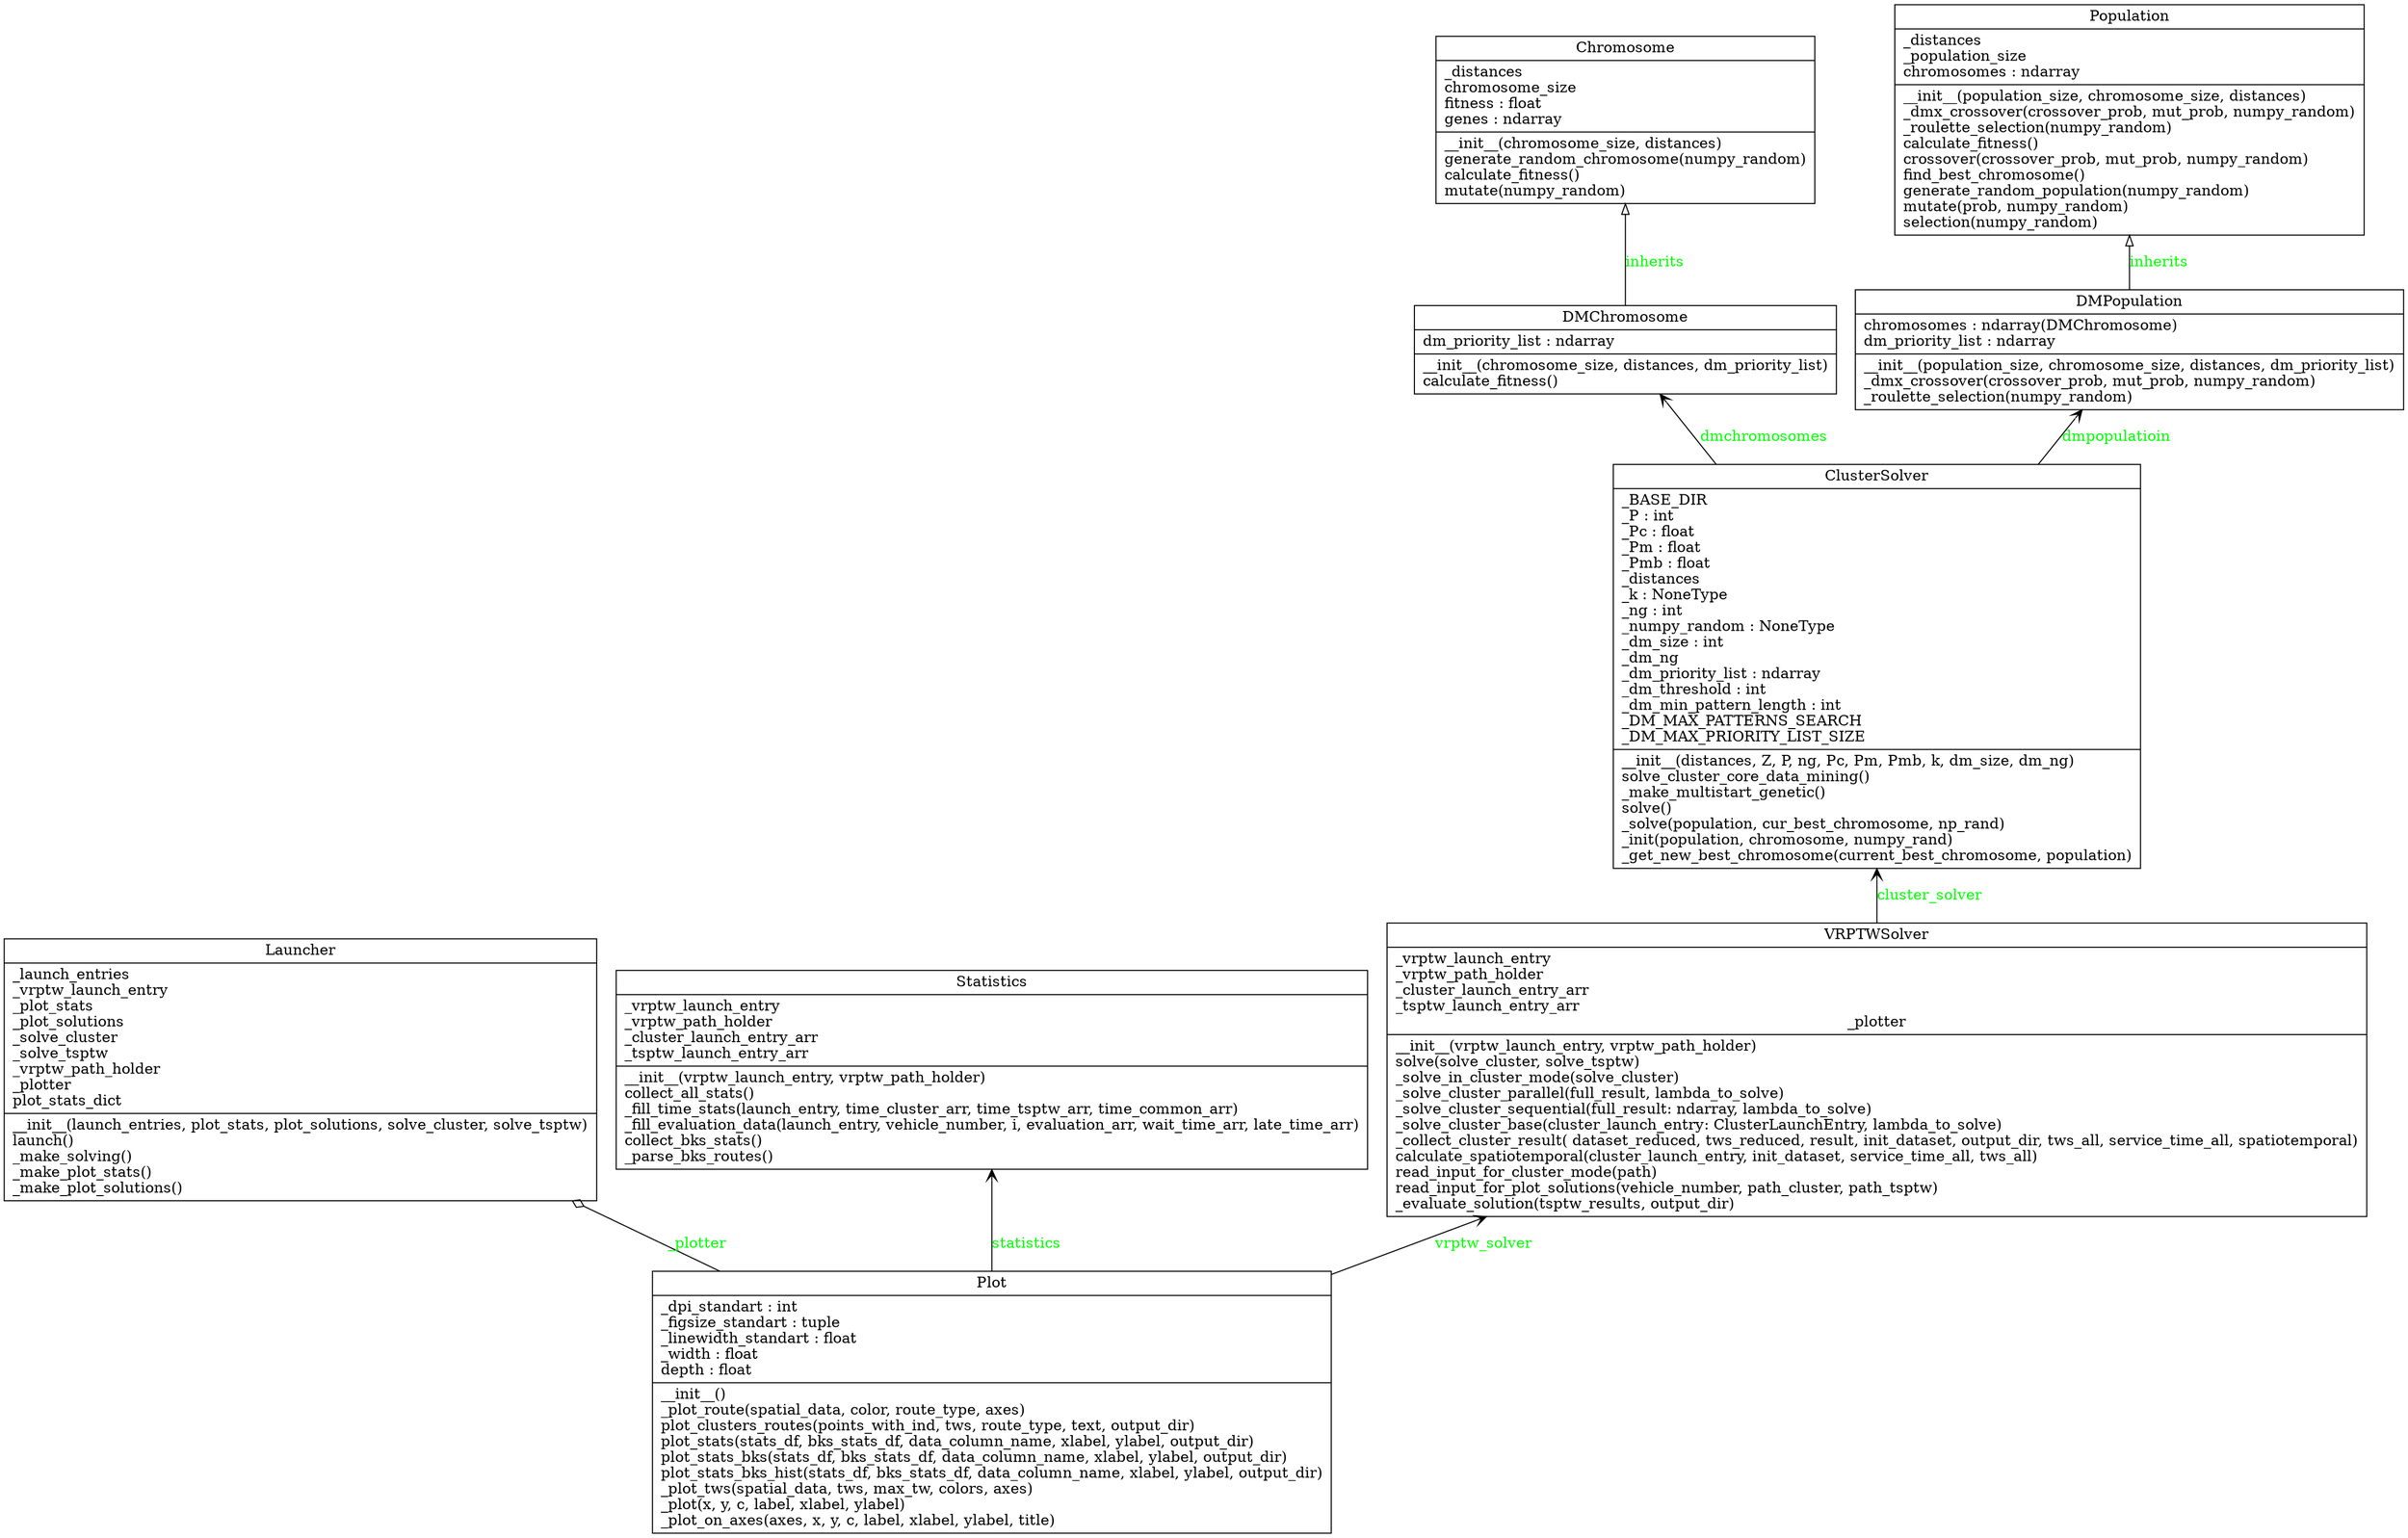 digraph "classes" {
    charset = "utf-8"
    rankdir = BT
    "0" [label = "{Chromosome|_distances\lchromosome_size\lfitness : float\lgenes : ndarray\l|__init__(chromosome_size, distances)\lgenerate_random_chromosome(numpy_random)\lcalculate_fitness()\lmutate(numpy_random)\l}", shape = "record"];
    "1" [label = "{DMChromosome|dm_priority_list : ndarray\l|__init__(chromosome_size, distances, dm_priority_list)\lcalculate_fitness()\l}", shape = "record"];
    "2" [label = "{Population|_distances\l_population_size\lchromosomes : ndarray\l|__init__(population_size, chromosome_size, distances)\l_dmx_crossover(crossover_prob, mut_prob, numpy_random)\l_roulette_selection(numpy_random)\lcalculate_fitness()\lcrossover(crossover_prob, mut_prob, numpy_random)\lfind_best_chromosome()\lgenerate_random_population(numpy_random)\lmutate(prob, numpy_random)\lselection(numpy_random)\l}", shape = "record"];
    "3" [label = "{DMPopulation|chromosomes : ndarray(DMChromosome)\ldm_priority_list : ndarray\l|__init__(population_size, chromosome_size, distances, dm_priority_list)\l_dmx_crossover(crossover_prob, mut_prob, numpy_random)\l_roulette_selection(numpy_random)\l}", shape = "record"];
    "4" [label = "{ClusterSolver|_BASE_DIR\l_P : int\l_Pc : float\l_Pm : float\l_Pmb : float\l_distances\l_k : NoneType\l_ng : int\l_numpy_random : NoneType\l_dm_size : int\l_dm_ng\l_dm_priority_list : ndarray\l_dm_threshold : int\l_dm_min_pattern_length : int\l_DM_MAX_PATTERNS_SEARCH\l_DM_MAX_PRIORITY_LIST_SIZE\l|__init__(distances, Z, P, ng, Pc, Pm, Pmb, k, dm_size, dm_ng)\lsolve_cluster_core_data_mining()\l_make_multistart_genetic()\lsolve()\l_solve(population, cur_best_chromosome, np_rand)\l_init(population, chromosome, numpy_rand)\l_get_new_best_chromosome(current_best_chromosome, population)\l}", shape = "record"];
    "5" [label = "{Launcher|_launch_entries\l_vrptw_launch_entry\l_plot_stats\l_plot_solutions\l_solve_cluster\l_solve_tsptw\l_vrptw_path_holder\l_plotter\lplot_stats_dict\l|__init__(launch_entries, plot_stats, plot_solutions, solve_cluster, solve_tsptw)\llaunch()\l_make_solving()\l_make_plot_stats()\l_make_plot_solutions()\l}", shape = "record"];
    "6" [label = "{Plot|_dpi_standart : int\l_figsize_standart : tuple\l_linewidth_standart : float\l_width : float\ldepth : float\l|__init__()\l_plot_route(spatial_data, color, route_type, axes)\lplot_clusters_routes(points_with_ind, tws, route_type, text, output_dir)\lplot_stats(stats_df, bks_stats_df, data_column_name, xlabel, ylabel, output_dir)\lplot_stats_bks(stats_df, bks_stats_df, data_column_name, xlabel, ylabel, output_dir)\lplot_stats_bks_hist(stats_df, bks_stats_df, data_column_name, xlabel, ylabel, output_dir)\l_plot_tws(spatial_data, tws, max_tw, colors, axes)\l_plot(x, y, c, label, xlabel, ylabel)\l_plot_on_axes(axes, x, y, c, label, xlabel, ylabel, title)\l}", shape = "record"];
    "7" [label = "{Statistics|_vrptw_launch_entry\l_vrptw_path_holder\l_cluster_launch_entry_arr\l_tsptw_launch_entry_arr\l|__init__(vrptw_launch_entry, vrptw_path_holder)\lcollect_all_stats()\l_fill_time_stats(launch_entry, time_cluster_arr, time_tsptw_arr, time_common_arr)\l_fill_evaluation_data(launch_entry, vehicle_number, i, evaluation_arr, wait_time_arr, late_time_arr)\lcollect_bks_stats()\l_parse_bks_routes()\l}", shape = "record"];
    "8" [label = "{VRPTWSolver|_vrptw_launch_entry\l_vrptw_path_holder\l_cluster_launch_entry_arr\l_tsptw_launch_entry_arr\l_plotter|__init__(vrptw_launch_entry, vrptw_path_holder)\lsolve(solve_cluster, solve_tsptw)\l_solve_in_cluster_mode(solve_cluster)\l_solve_cluster_parallel(full_result, lambda_to_solve)\l_solve_cluster_sequential(full_result: ndarray, lambda_to_solve)\l_solve_cluster_base(cluster_launch_entry: ClusterLaunchEntry, lambda_to_solve)\l_collect_cluster_result( dataset_reduced, tws_reduced, result, init_dataset, output_dir, tws_all, service_time_all, spatiotemporal)\lcalculate_spatiotemporal(cluster_launch_entry, init_dataset, service_time_all, tws_all)\lread_input_for_cluster_mode(path)\lread_input_for_plot_solutions(vehicle_number, path_cluster, path_tsptw)\l_evaluate_solution(tsptw_results, output_dir)\l}", shape = "record"];

    "6" -> "5" [arrowhead = "odiamond", arrowtail = "none", fontcolor = "green", label = "_plotter", style = "solid"];
    "6" -> "8" [arrowhead = "open", arrowtail = "none", fontcolor = "green", label = "vrptw_solver", style = "solid"];
    "6" -> "7" [arrowhead = "open", arrowtail = "none", fontcolor = "green", label = "statistics", style = "solid"];
    "8" -> "4" [arrowhead = "open", arrowtail = "none", fontcolor = "green", label = "cluster_solver", style = "solid"];
    "4" -> "1" [arrowhead = "open", arrowtail = "none", fontcolor = "green", label = "dmchromosomes", style = "solid"];
    "4" -> "3" [arrowhead = "open", arrowtail = "none", fontcolor = "green", label = "dmpopulatioin", style = "solid"];

    "1" -> "0" [arrowhead = "onormal", arrowtail = "none", fontcolor = "green", label = "inherits", style = "solid"];
    "3" -> "2" [arrowhead = "onormal", arrowtail = "none", fontcolor = "green", label = "inherits", style = "solid"];
}
